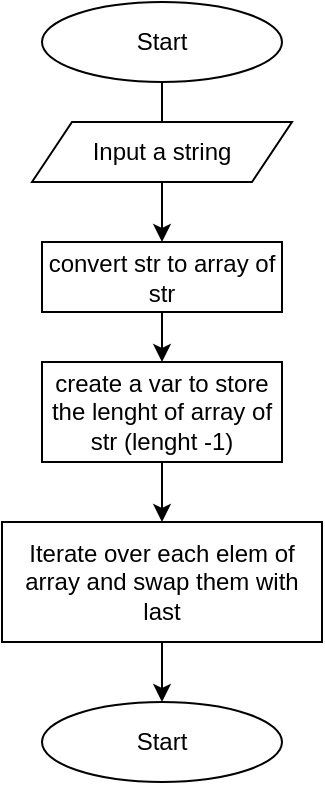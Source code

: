 <mxfile>
    <diagram id="GGub7lqEy36ImeiYaqjO" name="Page-1">
        <mxGraphModel dx="699" dy="543" grid="1" gridSize="10" guides="1" tooltips="1" connect="1" arrows="1" fold="1" page="1" pageScale="1" pageWidth="1100" pageHeight="850" math="0" shadow="0">
            <root>
                <mxCell id="0"/>
                <mxCell id="1" parent="0"/>
                <mxCell id="3" style="edgeStyle=none;html=1;" edge="1" parent="1" source="2">
                    <mxGeometry relative="1" as="geometry">
                        <mxPoint x="350" y="100" as="targetPoint"/>
                    </mxGeometry>
                </mxCell>
                <mxCell id="2" value="Start" style="shape=ellipse;html=1;dashed=0;whiteSpace=wrap;perimeter=ellipsePerimeter;gradientColor=none;align=center;" vertex="1" parent="1">
                    <mxGeometry x="290" y="20" width="120" height="40" as="geometry"/>
                </mxCell>
                <mxCell id="8" value="" style="edgeStyle=none;html=1;" edge="1" parent="1" source="5" target="7">
                    <mxGeometry relative="1" as="geometry"/>
                </mxCell>
                <mxCell id="5" value="Input a string" style="shape=parallelogram;perimeter=parallelogramPerimeter;whiteSpace=wrap;html=1;fixedSize=1;" vertex="1" parent="1">
                    <mxGeometry x="285" y="80" width="130" height="30" as="geometry"/>
                </mxCell>
                <mxCell id="10" value="" style="edgeStyle=none;html=1;" edge="1" parent="1" source="7" target="9">
                    <mxGeometry relative="1" as="geometry"/>
                </mxCell>
                <mxCell id="7" value="convert str to array of str" style="whiteSpace=wrap;html=1;" vertex="1" parent="1">
                    <mxGeometry x="290" y="140" width="120" height="35" as="geometry"/>
                </mxCell>
                <mxCell id="13" value="" style="edgeStyle=none;html=1;" edge="1" parent="1" source="9" target="12">
                    <mxGeometry relative="1" as="geometry"/>
                </mxCell>
                <mxCell id="9" value="create a var to store the lenght of array of str (lenght -1)" style="whiteSpace=wrap;html=1;" vertex="1" parent="1">
                    <mxGeometry x="290" y="200" width="120" height="50" as="geometry"/>
                </mxCell>
                <mxCell id="15" style="edgeStyle=none;html=1;exitX=0.5;exitY=1;exitDx=0;exitDy=0;" edge="1" parent="1" source="12">
                    <mxGeometry relative="1" as="geometry">
                        <mxPoint x="350" y="370" as="targetPoint"/>
                    </mxGeometry>
                </mxCell>
                <mxCell id="12" value="Iterate over each elem of array and swap them with last" style="whiteSpace=wrap;html=1;" vertex="1" parent="1">
                    <mxGeometry x="270" y="280" width="160" height="60" as="geometry"/>
                </mxCell>
                <mxCell id="16" value="Start" style="shape=ellipse;html=1;dashed=0;whiteSpace=wrap;perimeter=ellipsePerimeter;gradientColor=none;align=center;" vertex="1" parent="1">
                    <mxGeometry x="290" y="370" width="120" height="40" as="geometry"/>
                </mxCell>
            </root>
        </mxGraphModel>
    </diagram>
</mxfile>